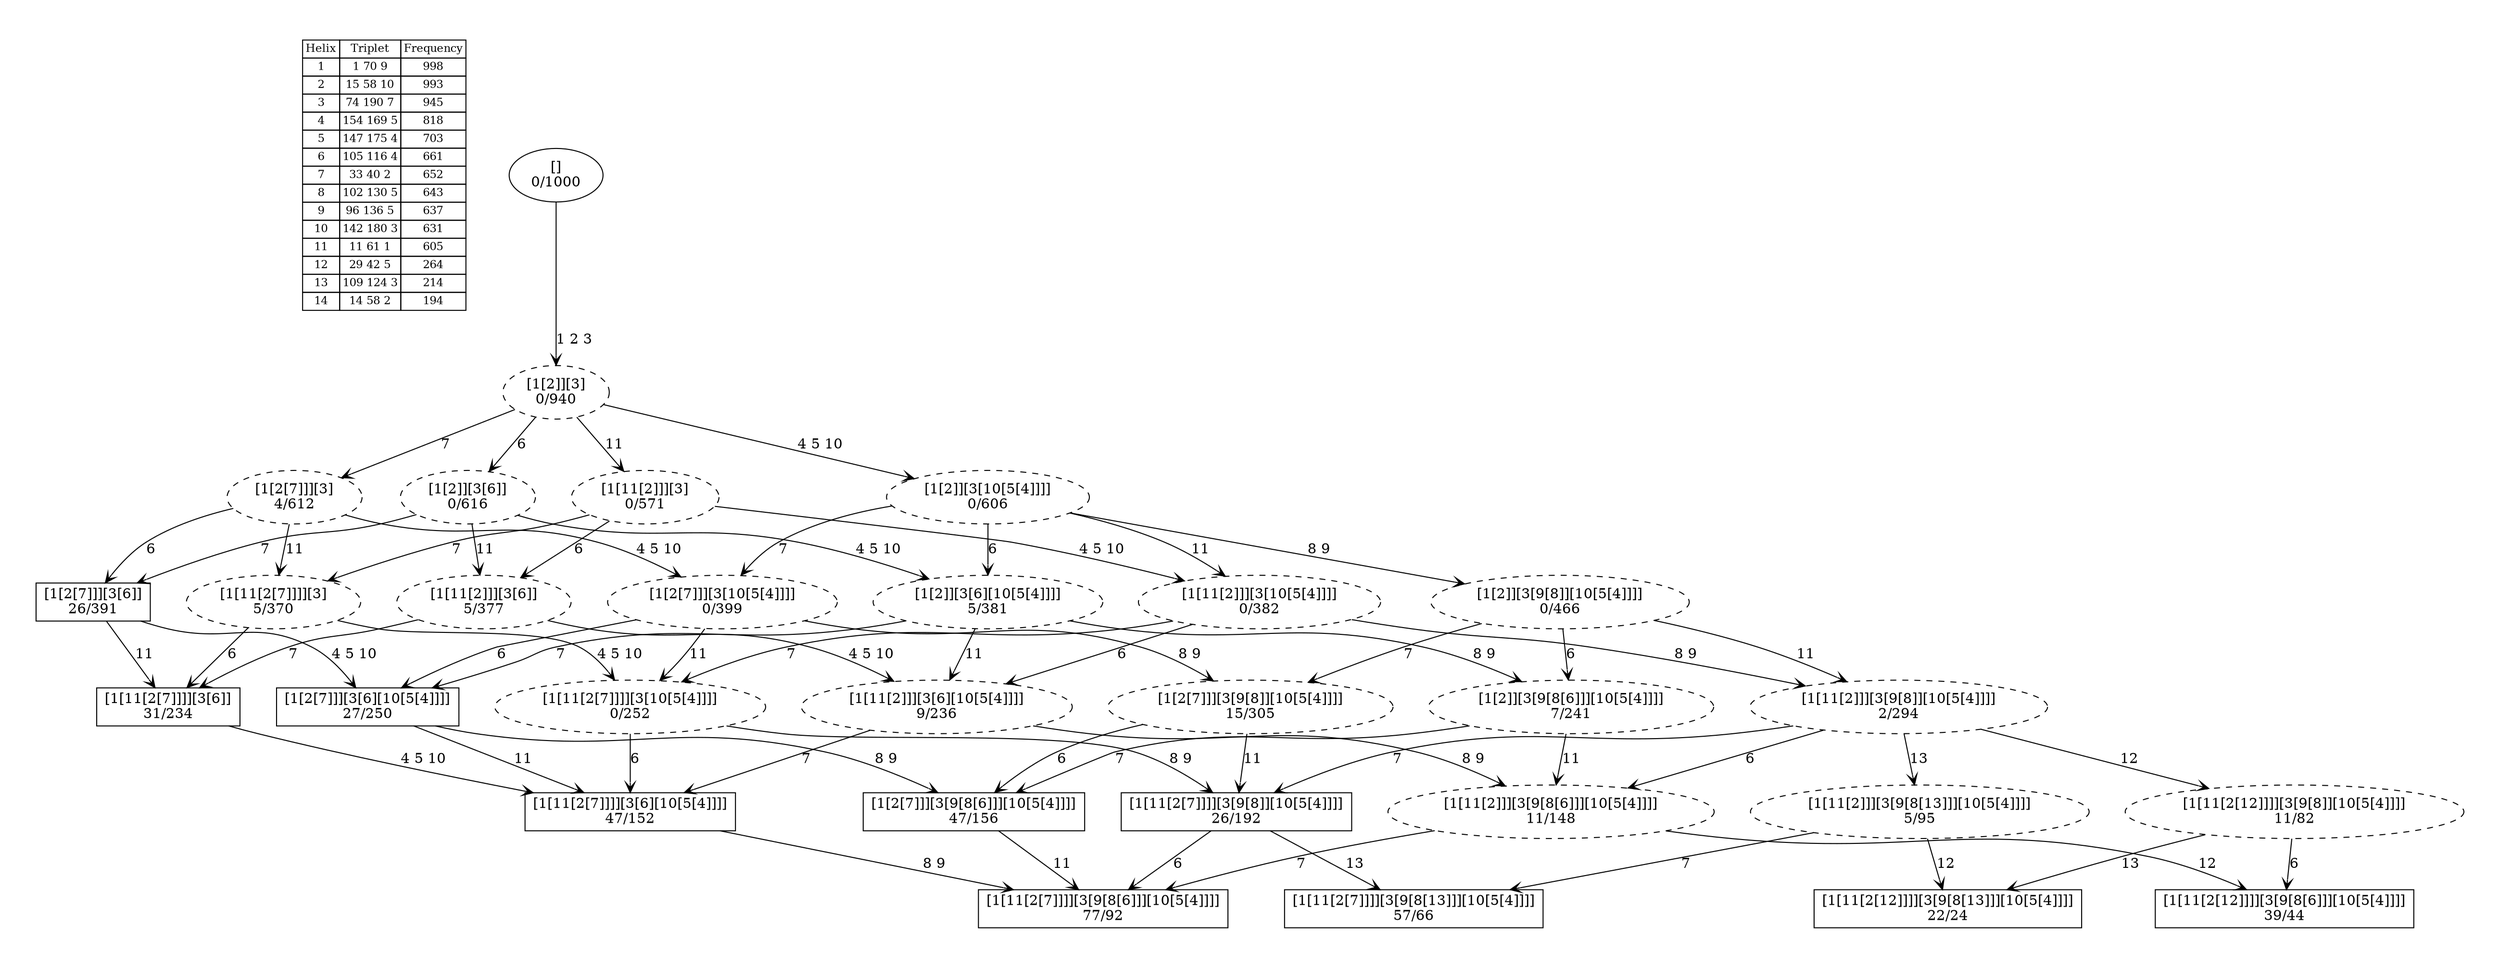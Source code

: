digraph G {
	pad = 0.5;
	nodesep = 0.5;
"legend" [label = < <table border="0" cellborder="1" cellspacing="0"><tr><td>Helix</td><td>Triplet</td><td>Frequency</td></tr>
<tr><td>1</td><td>1 70 9</td><td>998</td></tr>
<tr><td>2</td><td>15 58 10</td><td>993</td></tr>
<tr><td>3</td><td>74 190 7</td><td>945</td></tr>
<tr><td>4</td><td>154 169 5</td><td>818</td></tr>
<tr><td>5</td><td>147 175 4</td><td>703</td></tr>
<tr><td>6</td><td>105 116 4</td><td>661</td></tr>
<tr><td>7</td><td>33 40 2</td><td>652</td></tr>
<tr><td>8</td><td>102 130 5</td><td>643</td></tr>
<tr><td>9</td><td>96 136 5</td><td>637</td></tr>
<tr><td>10</td><td>142 180 3</td><td>631</td></tr>
<tr><td>11</td><td>11 61 1</td><td>605</td></tr>
<tr><td>12</td><td>29 42 5</td><td>264</td></tr>
<tr><td>13</td><td>109 124 3</td><td>214</td></tr>
<tr><td>14</td><td>14 58 2</td><td>194</td></tr>
</table>>, shape = plaintext, fontsize=11];
"1 2 3 4 5 6 7 8 9 10 11 " [shape = box];
"1 2 3 4 5 7 8 9 10 11 13 " [shape = box];
"1 2 3 4 5 6 7 10 11 " [shape = box];
"1 2 3 4 5 6 7 8 9 10 " [shape = box];
"1 2 3 4 5 6 8 9 10 11 12 " [shape = box];
"1 2 3 6 7 11 " [shape = box];
"1 2 3 4 5 6 7 10 " [shape = box];
"1 2 3 4 5 7 8 9 10 11 " [shape = box];
"1 2 3 6 7 " [shape = box];
"1 2 3 4 5 8 9 10 11 12 13 " [shape = box];
"1 2 3 4 5 6 8 9 10 11 " [style = dashed];
"1 2 3 4 5 8 9 10 11 " [style = dashed];
"1 2 3 4 5 7 10 11 " [style = dashed];
"1 2 3 4 5 7 8 9 10 " [style = dashed];
"1 2 3 7 11 " [style = dashed];
"1 2 3 4 5 7 10 " [style = dashed];
"1 2 3 7 " [style = dashed];
"1 2 3 4 5 8 9 10 11 13 " [style = dashed];
"1 2 3 4 5 6 10 11 " [style = dashed];
"1 2 3 4 5 10 11 " [style = dashed];
"1 2 3 4 5 6 8 9 10 " [style = dashed];
"1 2 3 4 5 8 9 10 " [style = dashed];
"1 2 3 6 11 " [style = dashed];
"1 2 3 4 5 6 10 " [style = dashed];
"1 2 3 6 " [style = dashed];
"1 2 3 4 5 8 9 10 11 12 " [style = dashed];
"1 2 3 11 " [style = dashed];
"1 2 3 4 5 10 " [style = dashed];
"1 2 3 " [style = dashed];
"1 2 3 4 5 6 7 8 9 10 11 " [label = "[1[11[2[7]]]][3[9[8[6]]][10[5[4]]]]\n77/92"];
"1 2 3 4 5 7 8 9 10 11 13 " [label = "[1[11[2[7]]]][3[9[8[13]]][10[5[4]]]]\n57/66"];
"1 2 3 4 5 6 7 10 11 " [label = "[1[11[2[7]]]][3[6][10[5[4]]]]\n47/152"];
"1 2 3 4 5 6 7 8 9 10 " [label = "[1[2[7]]][3[9[8[6]]][10[5[4]]]]\n47/156"];
"1 2 3 4 5 6 8 9 10 11 12 " [label = "[1[11[2[12]]]][3[9[8[6]]][10[5[4]]]]\n39/44"];
"1 2 3 6 7 11 " [label = "[1[11[2[7]]]][3[6]]\n31/234"];
"1 2 3 4 5 6 7 10 " [label = "[1[2[7]]][3[6][10[5[4]]]]\n27/250"];
"1 2 3 4 5 7 8 9 10 11 " [label = "[1[11[2[7]]]][3[9[8]][10[5[4]]]]\n26/192"];
"1 2 3 6 7 " [label = "[1[2[7]]][3[6]]\n26/391"];
"1 2 3 4 5 8 9 10 11 12 13 " [label = "[1[11[2[12]]]][3[9[8[13]]][10[5[4]]]]\n22/24"];
"1 2 3 4 5 6 8 9 10 11 " [label = "[1[11[2]]][3[9[8[6]]][10[5[4]]]]\n11/148"];
"1 2 3 4 5 8 9 10 11 " [label = "[1[11[2]]][3[9[8]][10[5[4]]]]\n2/294"];
"1 2 3 4 5 7 10 11 " [label = "[1[11[2[7]]]][3[10[5[4]]]]\n0/252"];
"1 2 3 4 5 7 8 9 10 " [label = "[1[2[7]]][3[9[8]][10[5[4]]]]\n15/305"];
"1 2 3 7 11 " [label = "[1[11[2[7]]]][3]\n5/370"];
"1 2 3 4 5 7 10 " [label = "[1[2[7]]][3[10[5[4]]]]\n0/399"];
"1 2 3 7 " [label = "[1[2[7]]][3]\n4/612"];
"1 2 3 4 5 8 9 10 11 13 " [label = "[1[11[2]]][3[9[8[13]]][10[5[4]]]]\n5/95"];
"1 2 3 4 5 6 10 11 " [label = "[1[11[2]]][3[6][10[5[4]]]]\n9/236"];
"1 2 3 4 5 10 11 " [label = "[1[11[2]]][3[10[5[4]]]]\n0/382"];
"1 2 3 4 5 6 8 9 10 " [label = "[1[2]][3[9[8[6]]][10[5[4]]]]\n7/241"];
"1 2 3 4 5 8 9 10 " [label = "[1[2]][3[9[8]][10[5[4]]]]\n0/466"];
"1 2 3 6 11 " [label = "[1[11[2]]][3[6]]\n5/377"];
"1 2 3 4 5 6 10 " [label = "[1[2]][3[6][10[5[4]]]]\n5/381"];
"1 2 3 6 " [label = "[1[2]][3[6]]\n0/616"];
"1 2 3 4 5 8 9 10 11 12 " [label = "[1[11[2[12]]]][3[9[8]][10[5[4]]]]\n11/82"];
"1 2 3 11 " [label = "[1[11[2]]][3]\n0/571"];
"1 2 3 4 5 10 " [label = "[1[2]][3[10[5[4]]]]\n0/606"];
"1 2 3 " [label = "[1[2]][3]\n0/940"];
"" [label = "[]\n0/1000"];
"1 2 3 4 5 6 7 10 11 " -> "1 2 3 4 5 6 7 8 9 10 11 " [label = "8 9 ", arrowhead = vee];
"1 2 3 4 5 6 7 8 9 10 " -> "1 2 3 4 5 6 7 8 9 10 11 " [label = "11 ", arrowhead = vee];
"1 2 3 6 7 11 " -> "1 2 3 4 5 6 7 10 11 " [label = "4 5 10 ", arrowhead = vee];
"1 2 3 4 5 6 7 10 " -> "1 2 3 4 5 6 7 10 11 " [label = "11 ", arrowhead = vee];
"1 2 3 4 5 6 7 10 " -> "1 2 3 4 5 6 7 8 9 10 " [label = "8 9 ", arrowhead = vee];
"1 2 3 4 5 7 8 9 10 11 " -> "1 2 3 4 5 6 7 8 9 10 11 " [label = "6 ", arrowhead = vee];
"1 2 3 4 5 7 8 9 10 11 " -> "1 2 3 4 5 7 8 9 10 11 13 " [label = "13 ", arrowhead = vee];
"1 2 3 6 7 " -> "1 2 3 6 7 11 " [label = "11 ", arrowhead = vee];
"1 2 3 6 7 " -> "1 2 3 4 5 6 7 10 " [label = "4 5 10 ", arrowhead = vee];
"1 2 3 4 5 6 8 9 10 11 " -> "1 2 3 4 5 6 7 8 9 10 11 " [label = "7 ", arrowhead = vee];
"1 2 3 4 5 6 8 9 10 11 " -> "1 2 3 4 5 6 8 9 10 11 12 " [label = "12 ", arrowhead = vee];
"1 2 3 4 5 8 9 10 11 " -> "1 2 3 4 5 6 8 9 10 11 " [label = "6 ", arrowhead = vee];
"1 2 3 4 5 8 9 10 11 " -> "1 2 3 4 5 8 9 10 11 13 " [label = "13 ", arrowhead = vee];
"1 2 3 4 5 8 9 10 11 " -> "1 2 3 4 5 8 9 10 11 12 " [label = "12 ", arrowhead = vee];
"1 2 3 4 5 8 9 10 11 " -> "1 2 3 4 5 7 8 9 10 11 " [label = "7 ", arrowhead = vee];
"1 2 3 4 5 7 10 11 " -> "1 2 3 4 5 6 7 10 11 " [label = "6 ", arrowhead = vee];
"1 2 3 4 5 7 10 11 " -> "1 2 3 4 5 7 8 9 10 11 " [label = "8 9 ", arrowhead = vee];
"1 2 3 4 5 7 8 9 10 " -> "1 2 3 4 5 6 7 8 9 10 " [label = "6 ", arrowhead = vee];
"1 2 3 4 5 7 8 9 10 " -> "1 2 3 4 5 7 8 9 10 11 " [label = "11 ", arrowhead = vee];
"1 2 3 7 11 " -> "1 2 3 6 7 11 " [label = "6 ", arrowhead = vee];
"1 2 3 7 11 " -> "1 2 3 4 5 7 10 11 " [label = "4 5 10 ", arrowhead = vee];
"1 2 3 4 5 7 10 " -> "1 2 3 4 5 6 7 10 " [label = "6 ", arrowhead = vee];
"1 2 3 4 5 7 10 " -> "1 2 3 4 5 7 10 11 " [label = "11 ", arrowhead = vee];
"1 2 3 4 5 7 10 " -> "1 2 3 4 5 7 8 9 10 " [label = "8 9 ", arrowhead = vee];
"1 2 3 7 " -> "1 2 3 6 7 " [label = "6 ", arrowhead = vee];
"1 2 3 7 " -> "1 2 3 7 11 " [label = "11 ", arrowhead = vee];
"1 2 3 7 " -> "1 2 3 4 5 7 10 " [label = "4 5 10 ", arrowhead = vee];
"1 2 3 4 5 8 9 10 11 13 " -> "1 2 3 4 5 7 8 9 10 11 13 " [label = "7 ", arrowhead = vee];
"1 2 3 4 5 8 9 10 11 13 " -> "1 2 3 4 5 8 9 10 11 12 13 " [label = "12 ", arrowhead = vee];
"1 2 3 4 5 6 10 11 " -> "1 2 3 4 5 6 7 10 11 " [label = "7 ", arrowhead = vee];
"1 2 3 4 5 6 10 11 " -> "1 2 3 4 5 6 8 9 10 11 " [label = "8 9 ", arrowhead = vee];
"1 2 3 4 5 10 11 " -> "1 2 3 4 5 8 9 10 11 " [label = "8 9 ", arrowhead = vee];
"1 2 3 4 5 10 11 " -> "1 2 3 4 5 7 10 11 " [label = "7 ", arrowhead = vee];
"1 2 3 4 5 10 11 " -> "1 2 3 4 5 6 10 11 " [label = "6 ", arrowhead = vee];
"1 2 3 4 5 6 8 9 10 " -> "1 2 3 4 5 6 7 8 9 10 " [label = "7 ", arrowhead = vee];
"1 2 3 4 5 6 8 9 10 " -> "1 2 3 4 5 6 8 9 10 11 " [label = "11 ", arrowhead = vee];
"1 2 3 4 5 8 9 10 " -> "1 2 3 4 5 8 9 10 11 " [label = "11 ", arrowhead = vee];
"1 2 3 4 5 8 9 10 " -> "1 2 3 4 5 7 8 9 10 " [label = "7 ", arrowhead = vee];
"1 2 3 4 5 8 9 10 " -> "1 2 3 4 5 6 8 9 10 " [label = "6 ", arrowhead = vee];
"1 2 3 6 11 " -> "1 2 3 6 7 11 " [label = "7 ", arrowhead = vee];
"1 2 3 6 11 " -> "1 2 3 4 5 6 10 11 " [label = "4 5 10 ", arrowhead = vee];
"1 2 3 4 5 6 10 " -> "1 2 3 4 5 6 7 10 " [label = "7 ", arrowhead = vee];
"1 2 3 4 5 6 10 " -> "1 2 3 4 5 6 10 11 " [label = "11 ", arrowhead = vee];
"1 2 3 4 5 6 10 " -> "1 2 3 4 5 6 8 9 10 " [label = "8 9 ", arrowhead = vee];
"1 2 3 6 " -> "1 2 3 6 7 " [label = "7 ", arrowhead = vee];
"1 2 3 6 " -> "1 2 3 6 11 " [label = "11 ", arrowhead = vee];
"1 2 3 6 " -> "1 2 3 4 5 6 10 " [label = "4 5 10 ", arrowhead = vee];
"1 2 3 4 5 8 9 10 11 12 " -> "1 2 3 4 5 6 8 9 10 11 12 " [label = "6 ", arrowhead = vee];
"1 2 3 4 5 8 9 10 11 12 " -> "1 2 3 4 5 8 9 10 11 12 13 " [label = "13 ", arrowhead = vee];
"1 2 3 11 " -> "1 2 3 7 11 " [label = "7 ", arrowhead = vee];
"1 2 3 11 " -> "1 2 3 4 5 10 11 " [label = "4 5 10 ", arrowhead = vee];
"1 2 3 11 " -> "1 2 3 6 11 " [label = "6 ", arrowhead = vee];
"1 2 3 4 5 10 " -> "1 2 3 4 5 7 10 " [label = "7 ", arrowhead = vee];
"1 2 3 4 5 10 " -> "1 2 3 4 5 10 11 " [label = "11 ", arrowhead = vee];
"1 2 3 4 5 10 " -> "1 2 3 4 5 8 9 10 " [label = "8 9 ", arrowhead = vee];
"1 2 3 4 5 10 " -> "1 2 3 4 5 6 10 " [label = "6 ", arrowhead = vee];
"1 2 3 " -> "1 2 3 7 " [label = "7 ", arrowhead = vee];
"1 2 3 " -> "1 2 3 6 " [label = "6 ", arrowhead = vee];
"1 2 3 " -> "1 2 3 11 " [label = "11 ", arrowhead = vee];
"1 2 3 " -> "1 2 3 4 5 10 " [label = "4 5 10 ", arrowhead = vee];
"" -> "1 2 3 " [label = "1 2 3 ", arrowhead = vee];
}